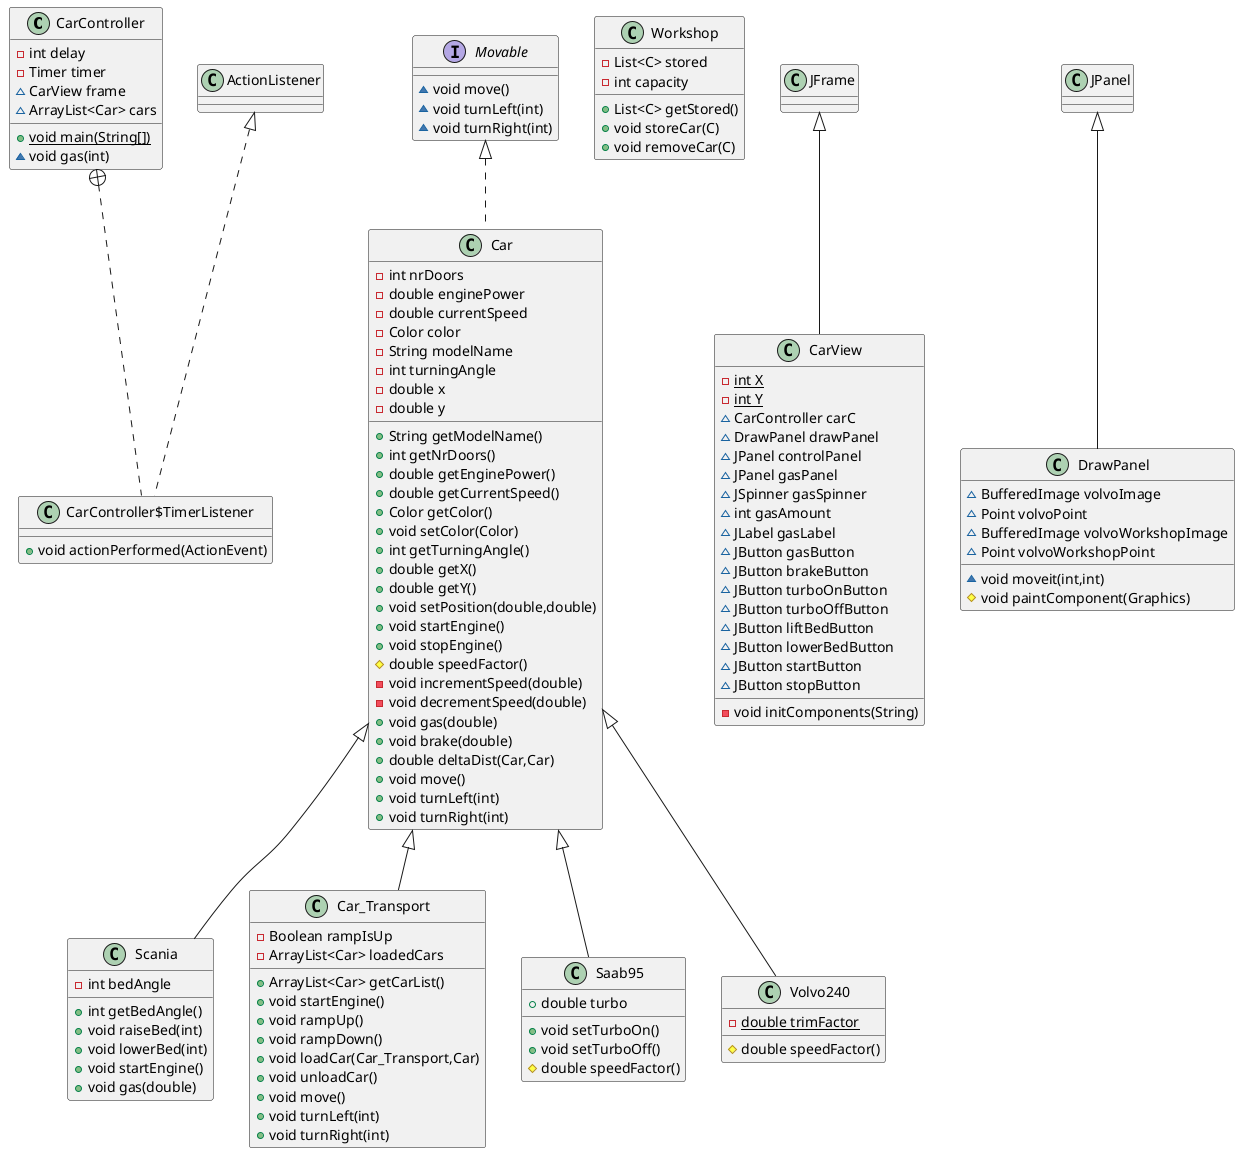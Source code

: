 @startuml
class CarController {
- int delay
- Timer timer
~ CarView frame
~ ArrayList<Car> cars
+ {static} void main(String[])
~ void gas(int)
}


class CarController$TimerListener {
+ void actionPerformed(ActionEvent)
}

class Scania {
- int bedAngle
+ int getBedAngle()
+ void raiseBed(int)
+ void lowerBed(int)
+ void startEngine()
+ void gas(double)
}


class Workshop {
- List<C> stored
- int capacity
+ List<C> getStored()
+ void storeCar(C)
+ void removeCar(C)
}


interface Movable {
~ void move()
~ void turnLeft(int)
~ void turnRight(int)
}

class CarView {
- {static} int X
- {static} int Y
~ CarController carC
~ DrawPanel drawPanel
~ JPanel controlPanel
~ JPanel gasPanel
~ JSpinner gasSpinner
~ int gasAmount
~ JLabel gasLabel
~ JButton gasButton
~ JButton brakeButton
~ JButton turboOnButton
~ JButton turboOffButton
~ JButton liftBedButton
~ JButton lowerBedButton
~ JButton startButton
~ JButton stopButton
- void initComponents(String)
}


class Car_Transport {
- Boolean rampIsUp
- ArrayList<Car> loadedCars
+ ArrayList<Car> getCarList()
+ void startEngine()
+ void rampUp()
+ void rampDown()
+ void loadCar(Car_Transport,Car)
+ void unloadCar()
+ void move()
+ void turnLeft(int)
+ void turnRight(int)
}


class Saab95 {
+ double turbo
+ void setTurboOn()
+ void setTurboOff()
# double speedFactor()
}


class DrawPanel {
~ BufferedImage volvoImage
~ Point volvoPoint
~ BufferedImage volvoWorkshopImage
~ Point volvoWorkshopPoint
~ void moveit(int,int)
# void paintComponent(Graphics)
}


class Volvo240 {
- {static} double trimFactor
# double speedFactor()
}


class Car {
- int nrDoors
- double enginePower
- double currentSpeed
- Color color
- String modelName
- int turningAngle
- double x
- double y
+ String getModelName()
+ int getNrDoors()
+ double getEnginePower()
+ double getCurrentSpeed()
+ Color getColor()
+ void setColor(Color)
+ int getTurningAngle()
+ double getX()
+ double getY()
+ void setPosition(double,double)
+ void startEngine()
+ void stopEngine()
# double speedFactor()
- void incrementSpeed(double)
- void decrementSpeed(double)
+ void gas(double)
+ void brake(double)
+ double deltaDist(Car,Car)
+ void move()
+ void turnLeft(int)
+ void turnRight(int)
}




CarController +.. CarController$TimerListener
ActionListener <|.. CarController$TimerListener
Car <|-- Scania
JFrame <|-- CarView
Car <|-- Car_Transport
Car <|-- Saab95
JPanel <|-- DrawPanel
Car <|-- Volvo240
Movable <|.. Car
@enduml